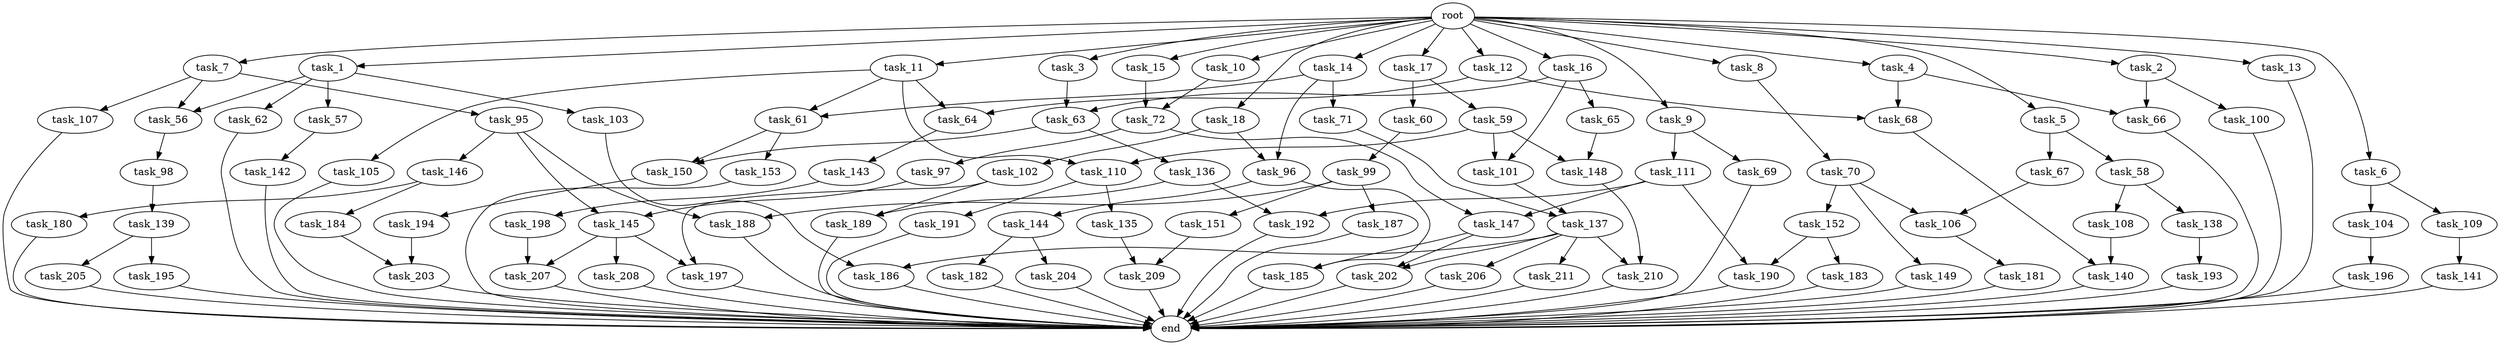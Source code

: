 digraph G {
  task_105 [size="858993459200.000000"];
  task_58 [size="695784701952.000000"];
  task_140 [size="858993459200.000000"];
  task_15 [size="1024.000000"];
  task_102 [size="858993459200.000000"];
  task_136 [size="34359738368.000000"];
  task_184 [size="34359738368.000000"];
  task_143 [size="77309411328.000000"];
  task_207 [size="730144440320.000000"];
  task_138 [size="695784701952.000000"];
  task_153 [size="214748364800.000000"];
  task_191 [size="420906795008.000000"];
  task_7 [size="1024.000000"];
  task_104 [size="137438953472.000000"];
  task_57 [size="77309411328.000000"];
  task_106 [size="910533066752.000000"];
  task_204 [size="858993459200.000000"];
  task_181 [size="549755813888.000000"];
  task_182 [size="858993459200.000000"];
  task_98 [size="137438953472.000000"];
  task_9 [size="1024.000000"];
  task_56 [size="627065225216.000000"];
  task_95 [size="549755813888.000000"];
  task_135 [size="420906795008.000000"];
  task_147 [size="111669149696.000000"];
  task_185 [size="996432412672.000000"];
  task_59 [size="420906795008.000000"];
  task_142 [size="214748364800.000000"];
  task_64 [size="1717986918400.000000"];
  task_198 [size="34359738368.000000"];
  task_149 [size="214748364800.000000"];
  task_150 [size="249108103168.000000"];
  task_18 [size="1024.000000"];
  task_188 [size="730144440320.000000"];
  task_63 [size="730144440320.000000"];
  task_68 [size="1279900254208.000000"];
  task_206 [size="309237645312.000000"];
  task_190 [size="893353197568.000000"];
  task_61 [size="1279900254208.000000"];
  task_109 [size="137438953472.000000"];
  task_145 [size="171798691840.000000"];
  task_1 [size="1024.000000"];
  task_196 [size="420906795008.000000"];
  task_11 [size="1024.000000"];
  task_210 [size="446676598784.000000"];
  task_189 [size="893353197568.000000"];
  task_96 [size="1279900254208.000000"];
  task_69 [size="309237645312.000000"];
  task_180 [size="34359738368.000000"];
  task_99 [size="858993459200.000000"];
  task_146 [size="34359738368.000000"];
  task_194 [size="309237645312.000000"];
  task_62 [size="77309411328.000000"];
  task_66 [size="558345748480.000000"];
  task_148 [size="687194767360.000000"];
  task_195 [size="420906795008.000000"];
  end [size="0.000000"];
  task_144 [size="137438953472.000000"];
  task_192 [size="68719476736.000000"];
  task_4 [size="1024.000000"];
  task_60 [size="420906795008.000000"];
  task_10 [size="1024.000000"];
  task_193 [size="77309411328.000000"];
  task_8 [size="1024.000000"];
  task_100 [size="137438953472.000000"];
  task_70 [size="695784701952.000000"];
  task_71 [size="420906795008.000000"];
  task_137 [size="558345748480.000000"];
  task_67 [size="695784701952.000000"];
  task_14 [size="1024.000000"];
  task_12 [size="1024.000000"];
  task_13 [size="1024.000000"];
  task_187 [size="695784701952.000000"];
  task_108 [size="695784701952.000000"];
  task_3 [size="1024.000000"];
  task_139 [size="858993459200.000000"];
  task_5 [size="1024.000000"];
  task_103 [size="77309411328.000000"];
  task_203 [size="1554778161152.000000"];
  task_6 [size="1024.000000"];
  task_186 [size="1005022347264.000000"];
  task_97 [size="77309411328.000000"];
  task_2 [size="1024.000000"];
  task_141 [size="34359738368.000000"];
  task_197 [size="1554778161152.000000"];
  task_183 [size="858993459200.000000"];
  task_107 [size="549755813888.000000"];
  task_72 [size="352187318272.000000"];
  task_211 [size="309237645312.000000"];
  task_65 [size="34359738368.000000"];
  task_17 [size="1024.000000"];
  task_202 [size="1168231104512.000000"];
  root [size="0.000000"];
  task_205 [size="420906795008.000000"];
  task_111 [size="309237645312.000000"];
  task_101 [size="171798691840.000000"];
  task_16 [size="1024.000000"];
  task_152 [size="214748364800.000000"];
  task_151 [size="695784701952.000000"];
  task_110 [size="996432412672.000000"];
  task_208 [size="695784701952.000000"];
  task_209 [size="343597383680.000000"];

  task_105 -> end [size="1.000000"];
  task_58 -> task_138 [size="679477248.000000"];
  task_58 -> task_108 [size="679477248.000000"];
  task_140 -> end [size="1.000000"];
  task_15 -> task_72 [size="134217728.000000"];
  task_102 -> task_189 [size="838860800.000000"];
  task_102 -> task_197 [size="838860800.000000"];
  task_136 -> task_189 [size="33554432.000000"];
  task_136 -> task_192 [size="33554432.000000"];
  task_184 -> task_203 [size="679477248.000000"];
  task_143 -> task_198 [size="33554432.000000"];
  task_207 -> end [size="1.000000"];
  task_138 -> task_193 [size="75497472.000000"];
  task_153 -> end [size="1.000000"];
  task_191 -> end [size="1.000000"];
  task_7 -> task_56 [size="536870912.000000"];
  task_7 -> task_95 [size="536870912.000000"];
  task_7 -> task_107 [size="536870912.000000"];
  task_104 -> task_196 [size="411041792.000000"];
  task_57 -> task_142 [size="209715200.000000"];
  task_106 -> task_181 [size="536870912.000000"];
  task_204 -> end [size="1.000000"];
  task_181 -> end [size="1.000000"];
  task_182 -> end [size="1.000000"];
  task_98 -> task_139 [size="838860800.000000"];
  task_9 -> task_111 [size="301989888.000000"];
  task_9 -> task_69 [size="301989888.000000"];
  task_56 -> task_98 [size="134217728.000000"];
  task_95 -> task_145 [size="33554432.000000"];
  task_95 -> task_146 [size="33554432.000000"];
  task_95 -> task_188 [size="33554432.000000"];
  task_135 -> task_209 [size="33554432.000000"];
  task_147 -> task_185 [size="838860800.000000"];
  task_147 -> task_202 [size="838860800.000000"];
  task_185 -> end [size="1.000000"];
  task_59 -> task_110 [size="134217728.000000"];
  task_59 -> task_101 [size="134217728.000000"];
  task_59 -> task_148 [size="134217728.000000"];
  task_142 -> end [size="1.000000"];
  task_64 -> task_143 [size="75497472.000000"];
  task_198 -> task_207 [size="33554432.000000"];
  task_149 -> end [size="1.000000"];
  task_150 -> task_194 [size="301989888.000000"];
  task_18 -> task_96 [size="838860800.000000"];
  task_18 -> task_102 [size="838860800.000000"];
  task_188 -> end [size="1.000000"];
  task_63 -> task_136 [size="33554432.000000"];
  task_63 -> task_150 [size="33554432.000000"];
  task_68 -> task_140 [size="301989888.000000"];
  task_206 -> end [size="1.000000"];
  task_190 -> end [size="1.000000"];
  task_61 -> task_153 [size="209715200.000000"];
  task_61 -> task_150 [size="209715200.000000"];
  task_109 -> task_141 [size="33554432.000000"];
  task_145 -> task_197 [size="679477248.000000"];
  task_145 -> task_207 [size="679477248.000000"];
  task_145 -> task_208 [size="679477248.000000"];
  task_1 -> task_56 [size="75497472.000000"];
  task_1 -> task_57 [size="75497472.000000"];
  task_1 -> task_103 [size="75497472.000000"];
  task_1 -> task_62 [size="75497472.000000"];
  task_196 -> end [size="1.000000"];
  task_11 -> task_110 [size="838860800.000000"];
  task_11 -> task_61 [size="838860800.000000"];
  task_11 -> task_105 [size="838860800.000000"];
  task_11 -> task_64 [size="838860800.000000"];
  task_210 -> end [size="1.000000"];
  task_189 -> end [size="1.000000"];
  task_96 -> task_144 [size="134217728.000000"];
  task_96 -> task_185 [size="134217728.000000"];
  task_69 -> end [size="1.000000"];
  task_180 -> end [size="1.000000"];
  task_99 -> task_151 [size="679477248.000000"];
  task_99 -> task_187 [size="679477248.000000"];
  task_99 -> task_188 [size="679477248.000000"];
  task_146 -> task_180 [size="33554432.000000"];
  task_146 -> task_184 [size="33554432.000000"];
  task_194 -> task_203 [size="838860800.000000"];
  task_62 -> end [size="1.000000"];
  task_66 -> end [size="1.000000"];
  task_148 -> task_210 [size="134217728.000000"];
  task_195 -> end [size="1.000000"];
  task_144 -> task_204 [size="838860800.000000"];
  task_144 -> task_182 [size="838860800.000000"];
  task_192 -> end [size="1.000000"];
  task_4 -> task_66 [size="411041792.000000"];
  task_4 -> task_68 [size="411041792.000000"];
  task_60 -> task_99 [size="838860800.000000"];
  task_10 -> task_72 [size="209715200.000000"];
  task_193 -> end [size="1.000000"];
  task_8 -> task_70 [size="679477248.000000"];
  task_100 -> end [size="1.000000"];
  task_70 -> task_149 [size="209715200.000000"];
  task_70 -> task_106 [size="209715200.000000"];
  task_70 -> task_152 [size="209715200.000000"];
  task_71 -> task_137 [size="411041792.000000"];
  task_137 -> task_206 [size="301989888.000000"];
  task_137 -> task_210 [size="301989888.000000"];
  task_137 -> task_186 [size="301989888.000000"];
  task_137 -> task_202 [size="301989888.000000"];
  task_137 -> task_211 [size="301989888.000000"];
  task_67 -> task_106 [size="679477248.000000"];
  task_14 -> task_61 [size="411041792.000000"];
  task_14 -> task_96 [size="411041792.000000"];
  task_14 -> task_71 [size="411041792.000000"];
  task_12 -> task_68 [size="838860800.000000"];
  task_12 -> task_64 [size="838860800.000000"];
  task_13 -> end [size="1.000000"];
  task_187 -> end [size="1.000000"];
  task_108 -> task_140 [size="536870912.000000"];
  task_3 -> task_63 [size="679477248.000000"];
  task_139 -> task_195 [size="411041792.000000"];
  task_139 -> task_205 [size="411041792.000000"];
  task_5 -> task_58 [size="679477248.000000"];
  task_5 -> task_67 [size="679477248.000000"];
  task_103 -> task_186 [size="679477248.000000"];
  task_203 -> end [size="1.000000"];
  task_6 -> task_109 [size="134217728.000000"];
  task_6 -> task_104 [size="134217728.000000"];
  task_186 -> end [size="1.000000"];
  task_97 -> task_145 [size="134217728.000000"];
  task_2 -> task_66 [size="134217728.000000"];
  task_2 -> task_100 [size="134217728.000000"];
  task_141 -> end [size="1.000000"];
  task_197 -> end [size="1.000000"];
  task_183 -> end [size="1.000000"];
  task_107 -> end [size="1.000000"];
  task_72 -> task_97 [size="75497472.000000"];
  task_72 -> task_147 [size="75497472.000000"];
  task_211 -> end [size="1.000000"];
  task_65 -> task_148 [size="536870912.000000"];
  task_17 -> task_60 [size="411041792.000000"];
  task_17 -> task_59 [size="411041792.000000"];
  task_202 -> end [size="1.000000"];
  root -> task_13 [size="1.000000"];
  root -> task_17 [size="1.000000"];
  root -> task_3 [size="1.000000"];
  root -> task_4 [size="1.000000"];
  root -> task_11 [size="1.000000"];
  root -> task_15 [size="1.000000"];
  root -> task_10 [size="1.000000"];
  root -> task_6 [size="1.000000"];
  root -> task_9 [size="1.000000"];
  root -> task_16 [size="1.000000"];
  root -> task_8 [size="1.000000"];
  root -> task_18 [size="1.000000"];
  root -> task_1 [size="1.000000"];
  root -> task_5 [size="1.000000"];
  root -> task_7 [size="1.000000"];
  root -> task_2 [size="1.000000"];
  root -> task_14 [size="1.000000"];
  root -> task_12 [size="1.000000"];
  task_205 -> end [size="1.000000"];
  task_111 -> task_147 [size="33554432.000000"];
  task_111 -> task_192 [size="33554432.000000"];
  task_111 -> task_190 [size="33554432.000000"];
  task_101 -> task_137 [size="134217728.000000"];
  task_16 -> task_63 [size="33554432.000000"];
  task_16 -> task_65 [size="33554432.000000"];
  task_16 -> task_101 [size="33554432.000000"];
  task_152 -> task_183 [size="838860800.000000"];
  task_152 -> task_190 [size="838860800.000000"];
  task_151 -> task_209 [size="301989888.000000"];
  task_110 -> task_191 [size="411041792.000000"];
  task_110 -> task_135 [size="411041792.000000"];
  task_208 -> end [size="1.000000"];
  task_209 -> end [size="1.000000"];
}
